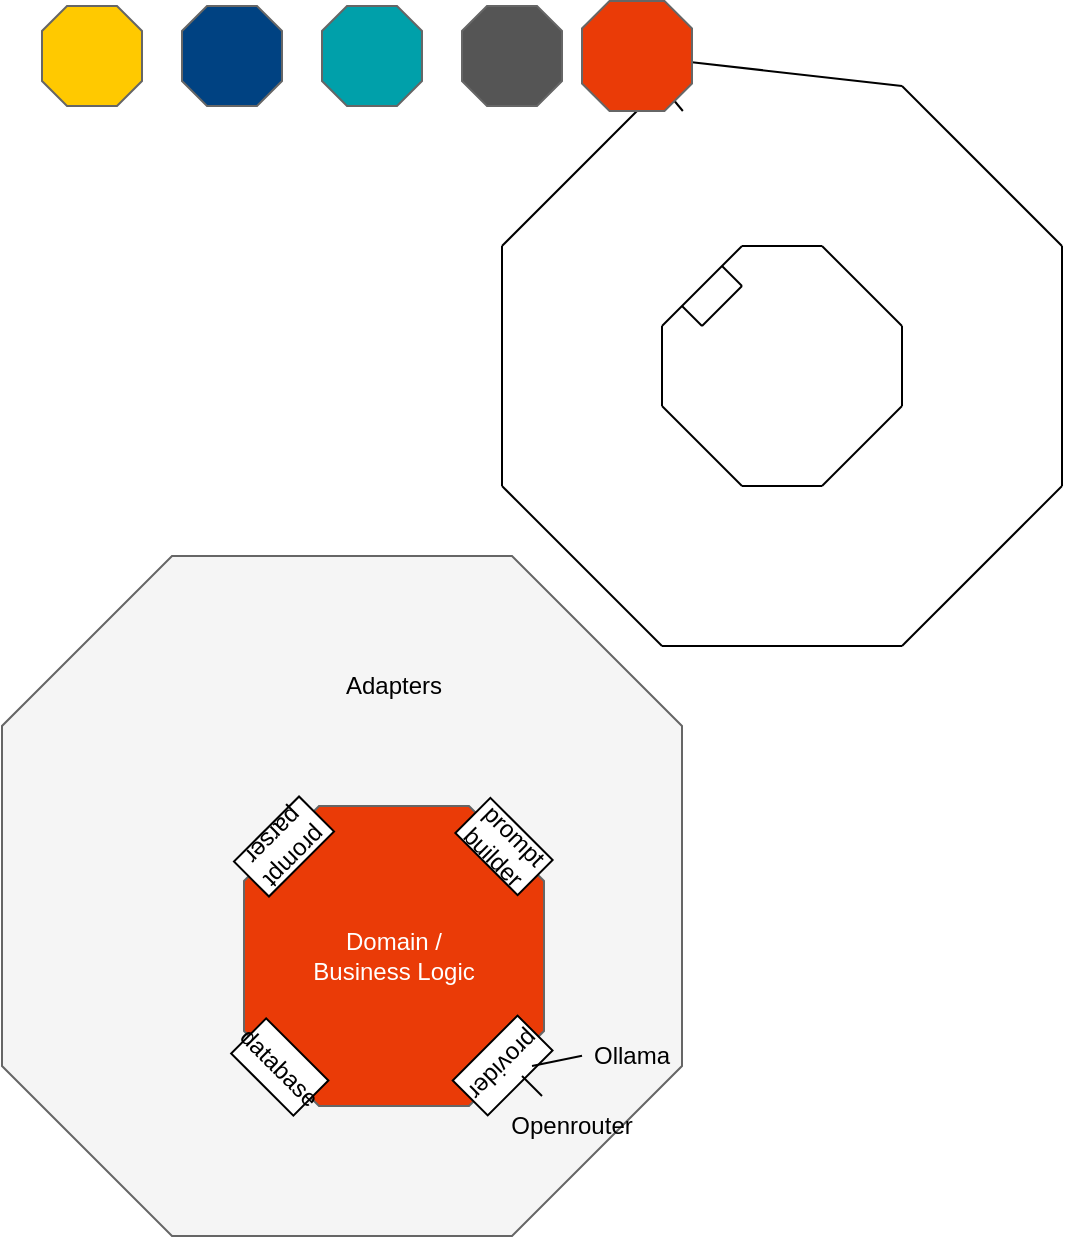 <mxfile version="28.2.5" pages="5">
  <diagram name="Page-1" id="mrwsMcigG4UdnV0Hli5Y">
    <mxGraphModel dx="1617" dy="1104" grid="1" gridSize="5" guides="1" tooltips="1" connect="1" arrows="1" fold="1" page="1" pageScale="1" pageWidth="850" pageHeight="1100" math="0" shadow="0">
      <root>
        <mxCell id="0" />
        <mxCell id="1" parent="0" />
        <mxCell id="tTUBLpu5Q46_h1g4GzpV-1" value="" style="verticalLabelPosition=bottom;verticalAlign=top;html=1;shape=mxgraph.basic.polygon;polyCoords=[[0.25,0],[0.75,0],[1,0.25],[1,0.75],[0.75,1],[0.25,1],[0,0.75],[0,0.25]];polyline=0;fillColor=#f5f5f5;fontColor=#333333;strokeColor=#666666;" vertex="1" parent="1">
          <mxGeometry x="10" y="290" width="340" height="340" as="geometry" />
        </mxCell>
        <mxCell id="tTUBLpu5Q46_h1g4GzpV-2" value="" style="verticalLabelPosition=bottom;verticalAlign=top;html=1;shape=mxgraph.basic.polygon;polyCoords=[[0.25,0],[0.75,0],[1,0.25],[1,0.75],[0.75,1],[0.25,1],[0,0.75],[0,0.25]];polyline=0;fillColor=#FFC900;fontColor=#333333;strokeColor=#666666;" vertex="1" parent="1">
          <mxGeometry x="30" y="15" width="50" height="50" as="geometry" />
        </mxCell>
        <mxCell id="tTUBLpu5Q46_h1g4GzpV-4" value="" style="verticalLabelPosition=bottom;verticalAlign=top;html=1;shape=mxgraph.basic.polygon;polyCoords=[[0.25,0],[0.75,0],[1,0.25],[1,0.75],[0.75,1],[0.25,1],[0,0.75],[0,0.25]];polyline=0;fillColor=#EA3B07;fontColor=#333333;strokeColor=#666666;" vertex="1" parent="1">
          <mxGeometry x="131" y="415" width="150" height="150" as="geometry" />
        </mxCell>
        <mxCell id="tTUBLpu5Q46_h1g4GzpV-6" value="" style="verticalLabelPosition=bottom;verticalAlign=top;html=1;shape=mxgraph.basic.polygon;polyCoords=[[0.25,0],[0.75,0],[1,0.25],[1,0.75],[0.75,1],[0.25,1],[0,0.75],[0,0.25]];polyline=0;fillColor=#004282;fontColor=#333333;strokeColor=#666666;" vertex="1" parent="1">
          <mxGeometry x="100" y="15" width="50" height="50" as="geometry" />
        </mxCell>
        <mxCell id="tTUBLpu5Q46_h1g4GzpV-7" value="" style="verticalLabelPosition=bottom;verticalAlign=top;html=1;shape=mxgraph.basic.polygon;polyCoords=[[0.25,0],[0.75,0],[1,0.25],[1,0.75],[0.75,1],[0.25,1],[0,0.75],[0,0.25]];polyline=0;fillColor=#555555;fontColor=#333333;strokeColor=#666666;" vertex="1" parent="1">
          <mxGeometry x="240" y="15" width="50" height="50" as="geometry" />
        </mxCell>
        <mxCell id="tTUBLpu5Q46_h1g4GzpV-8" value="" style="verticalLabelPosition=bottom;verticalAlign=top;html=1;shape=mxgraph.basic.polygon;polyCoords=[[0.25,0],[0.75,0],[1,0.25],[1,0.75],[0.75,1],[0.25,1],[0,0.75],[0,0.25]];polyline=0;fillColor=#00A0AA;fontColor=#333333;strokeColor=#666666;" vertex="1" parent="1">
          <mxGeometry x="170" y="15" width="50" height="50" as="geometry" />
        </mxCell>
        <mxCell id="tTUBLpu5Q46_h1g4GzpV-12" value="Adapters" style="text;html=1;align=center;verticalAlign=middle;whiteSpace=wrap;rounded=0;" vertex="1" parent="1">
          <mxGeometry x="176" y="340" width="60" height="30" as="geometry" />
        </mxCell>
        <mxCell id="tTUBLpu5Q46_h1g4GzpV-14" value="Domain /&lt;div&gt;Business Logic&lt;/div&gt;" style="text;html=1;align=center;verticalAlign=middle;whiteSpace=wrap;rounded=0;fontColor=#FFFFFF;" vertex="1" parent="1">
          <mxGeometry x="161" y="475" width="90" height="30" as="geometry" />
        </mxCell>
        <mxCell id="tTUBLpu5Q46_h1g4GzpV-16" value="prompt builder" style="rounded=0;whiteSpace=wrap;html=1;rotation=45;" vertex="1" parent="1">
          <mxGeometry x="239" y="422.88" width="44" height="24.75" as="geometry" />
        </mxCell>
        <mxCell id="tTUBLpu5Q46_h1g4GzpV-18" value="provider" style="rounded=0;whiteSpace=wrap;html=1;rotation=-225;" vertex="1" parent="1">
          <mxGeometry x="237.4" y="532.39" width="45.83" height="24.75" as="geometry" />
        </mxCell>
        <mxCell id="tTUBLpu5Q46_h1g4GzpV-24" value="" style="endArrow=none;html=1;rounded=0;" edge="1" parent="1">
          <mxGeometry width="50" height="50" relative="1" as="geometry">
            <mxPoint x="260" y="135" as="sourcePoint" />
            <mxPoint x="340" y="55" as="targetPoint" />
          </mxGeometry>
        </mxCell>
        <mxCell id="tTUBLpu5Q46_h1g4GzpV-25" value="" style="endArrow=none;html=1;rounded=0;" edge="1" parent="1" source="tTUBLpu5Q46_h1g4GzpV-95">
          <mxGeometry width="50" height="50" relative="1" as="geometry">
            <mxPoint x="340" y="55" as="sourcePoint" />
            <mxPoint x="460" y="55" as="targetPoint" />
          </mxGeometry>
        </mxCell>
        <mxCell id="tTUBLpu5Q46_h1g4GzpV-26" value="" style="endArrow=none;html=1;rounded=0;" edge="1" parent="1">
          <mxGeometry width="50" height="50" relative="1" as="geometry">
            <mxPoint x="460" y="55" as="sourcePoint" />
            <mxPoint x="540" y="135" as="targetPoint" />
          </mxGeometry>
        </mxCell>
        <mxCell id="tTUBLpu5Q46_h1g4GzpV-27" value="" style="endArrow=none;html=1;rounded=0;" edge="1" parent="1">
          <mxGeometry width="50" height="50" relative="1" as="geometry">
            <mxPoint x="540" y="135" as="sourcePoint" />
            <mxPoint x="540" y="255" as="targetPoint" />
          </mxGeometry>
        </mxCell>
        <mxCell id="tTUBLpu5Q46_h1g4GzpV-28" value="" style="endArrow=none;html=1;rounded=0;" edge="1" parent="1">
          <mxGeometry width="50" height="50" relative="1" as="geometry">
            <mxPoint x="540" y="255" as="sourcePoint" />
            <mxPoint x="460" y="335" as="targetPoint" />
          </mxGeometry>
        </mxCell>
        <mxCell id="tTUBLpu5Q46_h1g4GzpV-29" value="" style="endArrow=none;html=1;rounded=0;" edge="1" parent="1">
          <mxGeometry width="50" height="50" relative="1" as="geometry">
            <mxPoint x="460" y="335" as="sourcePoint" />
            <mxPoint x="340" y="335" as="targetPoint" />
          </mxGeometry>
        </mxCell>
        <mxCell id="tTUBLpu5Q46_h1g4GzpV-30" value="" style="endArrow=none;html=1;rounded=0;" edge="1" parent="1">
          <mxGeometry width="50" height="50" relative="1" as="geometry">
            <mxPoint x="260" y="135" as="sourcePoint" />
            <mxPoint x="260" y="255" as="targetPoint" />
          </mxGeometry>
        </mxCell>
        <mxCell id="tTUBLpu5Q46_h1g4GzpV-31" value="" style="endArrow=none;html=1;rounded=0;" edge="1" parent="1">
          <mxGeometry width="50" height="50" relative="1" as="geometry">
            <mxPoint x="260" y="255" as="sourcePoint" />
            <mxPoint x="340" y="335" as="targetPoint" />
          </mxGeometry>
        </mxCell>
        <mxCell id="tTUBLpu5Q46_h1g4GzpV-50" value="" style="endArrow=none;html=1;rounded=0;" edge="1" parent="1">
          <mxGeometry width="50" height="50" relative="1" as="geometry">
            <mxPoint x="380" y="155" as="sourcePoint" />
            <mxPoint x="370" y="145" as="targetPoint" />
          </mxGeometry>
        </mxCell>
        <mxCell id="tTUBLpu5Q46_h1g4GzpV-51" value="" style="endArrow=none;html=1;rounded=0;" edge="1" parent="1">
          <mxGeometry width="50" height="50" relative="1" as="geometry">
            <mxPoint x="360" y="175" as="sourcePoint" />
            <mxPoint x="350" y="165" as="targetPoint" />
          </mxGeometry>
        </mxCell>
        <mxCell id="tTUBLpu5Q46_h1g4GzpV-52" value="" style="endArrow=none;html=1;rounded=0;" edge="1" parent="1">
          <mxGeometry width="50" height="50" relative="1" as="geometry">
            <mxPoint x="380" y="155" as="sourcePoint" />
            <mxPoint x="360" y="175" as="targetPoint" />
          </mxGeometry>
        </mxCell>
        <mxCell id="tTUBLpu5Q46_h1g4GzpV-53" value="prompt parser" style="rounded=0;whiteSpace=wrap;html=1;rotation=-225;" vertex="1" parent="1">
          <mxGeometry x="128" y="422.88" width="46" height="24.75" as="geometry" />
        </mxCell>
        <mxCell id="tTUBLpu5Q46_h1g4GzpV-54" value="database" style="rounded=0;whiteSpace=wrap;html=1;rotation=45;" vertex="1" parent="1">
          <mxGeometry x="126.88" y="533.13" width="44" height="24.75" as="geometry" />
        </mxCell>
        <mxCell id="tTUBLpu5Q46_h1g4GzpV-58" value="" style="endArrow=none;html=1;rounded=0;entryX=0.853;entryY=0.735;entryDx=0;entryDy=0;entryPerimeter=0;" edge="1" parent="1" target="tTUBLpu5Q46_h1g4GzpV-1">
          <mxGeometry width="50" height="50" relative="1" as="geometry">
            <mxPoint x="275" y="545" as="sourcePoint" />
            <mxPoint x="342.105" y="620" as="targetPoint" />
          </mxGeometry>
        </mxCell>
        <mxCell id="tTUBLpu5Q46_h1g4GzpV-60" value="Ollama" style="text;html=1;align=center;verticalAlign=middle;whiteSpace=wrap;rounded=0;" vertex="1" parent="1">
          <mxGeometry x="295" y="525.25" width="60" height="30" as="geometry" />
        </mxCell>
        <mxCell id="tTUBLpu5Q46_h1g4GzpV-61" value="Openrouter" style="text;html=1;align=center;verticalAlign=middle;whiteSpace=wrap;rounded=0;" vertex="1" parent="1">
          <mxGeometry x="265" y="560" width="60" height="30" as="geometry" />
        </mxCell>
        <mxCell id="tTUBLpu5Q46_h1g4GzpV-62" value="" style="endArrow=none;html=1;rounded=0;" edge="1" parent="1" target="tTUBLpu5Q46_h1g4GzpV-61">
          <mxGeometry width="50" height="50" relative="1" as="geometry">
            <mxPoint x="270" y="550" as="sourcePoint" />
            <mxPoint x="295" y="545" as="targetPoint" />
          </mxGeometry>
        </mxCell>
        <mxCell id="tTUBLpu5Q46_h1g4GzpV-64" value="" style="group" vertex="1" connectable="0" parent="1">
          <mxGeometry x="340" y="135" width="120" height="120" as="geometry" />
        </mxCell>
        <mxCell id="tTUBLpu5Q46_h1g4GzpV-40" value="" style="endArrow=none;html=1;rounded=0;" edge="1" parent="tTUBLpu5Q46_h1g4GzpV-64">
          <mxGeometry width="50" height="50" relative="1" as="geometry">
            <mxPoint y="40" as="sourcePoint" />
            <mxPoint x="40" as="targetPoint" />
          </mxGeometry>
        </mxCell>
        <mxCell id="tTUBLpu5Q46_h1g4GzpV-41" value="" style="endArrow=none;html=1;rounded=0;" edge="1" parent="tTUBLpu5Q46_h1g4GzpV-64">
          <mxGeometry width="50" height="50" relative="1" as="geometry">
            <mxPoint x="40" as="sourcePoint" />
            <mxPoint x="80" as="targetPoint" />
          </mxGeometry>
        </mxCell>
        <mxCell id="tTUBLpu5Q46_h1g4GzpV-42" value="" style="endArrow=none;html=1;rounded=0;" edge="1" parent="tTUBLpu5Q46_h1g4GzpV-64">
          <mxGeometry width="50" height="50" relative="1" as="geometry">
            <mxPoint x="120" y="40" as="sourcePoint" />
            <mxPoint x="80" as="targetPoint" />
          </mxGeometry>
        </mxCell>
        <mxCell id="tTUBLpu5Q46_h1g4GzpV-43" value="" style="endArrow=none;html=1;rounded=0;" edge="1" parent="tTUBLpu5Q46_h1g4GzpV-64">
          <mxGeometry width="50" height="50" relative="1" as="geometry">
            <mxPoint x="120" y="80" as="sourcePoint" />
            <mxPoint x="120" y="40" as="targetPoint" />
          </mxGeometry>
        </mxCell>
        <mxCell id="tTUBLpu5Q46_h1g4GzpV-44" value="" style="endArrow=none;html=1;rounded=0;" edge="1" parent="tTUBLpu5Q46_h1g4GzpV-64">
          <mxGeometry width="50" height="50" relative="1" as="geometry">
            <mxPoint x="80" y="120" as="sourcePoint" />
            <mxPoint x="120" y="80" as="targetPoint" />
          </mxGeometry>
        </mxCell>
        <mxCell id="tTUBLpu5Q46_h1g4GzpV-45" value="" style="endArrow=none;html=1;rounded=0;" edge="1" parent="tTUBLpu5Q46_h1g4GzpV-64">
          <mxGeometry width="50" height="50" relative="1" as="geometry">
            <mxPoint x="40" y="120" as="sourcePoint" />
            <mxPoint x="80" y="120" as="targetPoint" />
          </mxGeometry>
        </mxCell>
        <mxCell id="tTUBLpu5Q46_h1g4GzpV-46" value="" style="endArrow=none;html=1;rounded=0;" edge="1" parent="tTUBLpu5Q46_h1g4GzpV-64">
          <mxGeometry width="50" height="50" relative="1" as="geometry">
            <mxPoint x="40" y="120" as="sourcePoint" />
            <mxPoint y="80" as="targetPoint" />
          </mxGeometry>
        </mxCell>
        <mxCell id="tTUBLpu5Q46_h1g4GzpV-47" value="" style="endArrow=none;html=1;rounded=0;" edge="1" parent="tTUBLpu5Q46_h1g4GzpV-64">
          <mxGeometry width="50" height="50" relative="1" as="geometry">
            <mxPoint y="80" as="sourcePoint" />
            <mxPoint y="40" as="targetPoint" />
          </mxGeometry>
        </mxCell>
        <mxCell id="tTUBLpu5Q46_h1g4GzpV-96" value="" style="endArrow=none;html=1;rounded=0;" edge="1" parent="1" target="tTUBLpu5Q46_h1g4GzpV-95">
          <mxGeometry width="50" height="50" relative="1" as="geometry">
            <mxPoint x="340" y="55" as="sourcePoint" />
            <mxPoint x="460" y="55" as="targetPoint" />
          </mxGeometry>
        </mxCell>
        <mxCell id="tTUBLpu5Q46_h1g4GzpV-95" value="" style="verticalLabelPosition=bottom;verticalAlign=top;html=1;shape=mxgraph.basic.polygon;polyCoords=[[0.25,0],[0.75,0],[1,0.25],[1,0.75],[0.75,1],[0.25,1],[0,0.75],[0,0.25]];polyline=0;fillColor=#EA3B07;fontColor=#333333;strokeColor=#666666;" vertex="1" parent="1">
          <mxGeometry x="300" y="12.5" width="55" height="55" as="geometry" />
        </mxCell>
      </root>
    </mxGraphModel>
  </diagram>
  <diagram id="xuNCiqvUDdU-FHyhz7wh" name="Page-2">
    <mxGraphModel dx="1427" dy="974" grid="1" gridSize="10" guides="1" tooltips="1" connect="1" arrows="1" fold="1" page="1" pageScale="1" pageWidth="827" pageHeight="1169" math="0" shadow="0">
      <root>
        <mxCell id="0" />
        <mxCell id="1" parent="0" />
        <mxCell id="exTULMX0YBd0a8S4ohYN-14" value="" style="verticalLabelPosition=bottom;verticalAlign=top;html=1;shape=mxgraph.basic.polygon;polyCoords=[[0.5,0],[0.5,0],[1,0.25],[1,0.75],[0.5,1],[0.5,1],[0,0.75],[0,0.25]];polyline=0;strokeColor=#000000;" vertex="1" parent="1">
          <mxGeometry x="71" y="242" width="685" height="685" as="geometry" />
        </mxCell>
        <mxCell id="exTULMX0YBd0a8S4ohYN-8" value="" style="verticalLabelPosition=bottom;verticalAlign=top;html=1;shape=mxgraph.basic.polygon;polyCoords=[[0.5,0],[0.5,0],[1,0.25],[1,0.75],[0.5,1],[0.5,1],[0,0.75],[0,0.25]];polyline=0;strokeColor=#000000;fillColor=#00A0AA;" vertex="1" parent="1">
          <mxGeometry x="167" y="338" width="494" height="494" as="geometry" />
        </mxCell>
        <mxCell id="exTULMX0YBd0a8S4ohYN-10" value="" style="verticalLabelPosition=bottom;verticalAlign=top;html=1;shape=mxgraph.basic.polygon;polyCoords=[[0.5,0],[0.5,0],[1,0.25],[1,0.75],[0.5,1],[0.5,1],[0,0.75],[0,0.25]];polyline=0;fontColor=#FFC900;fillColor=#FFC900;" vertex="1" parent="1">
          <mxGeometry x="294" y="465" width="240" height="240" as="geometry" />
        </mxCell>
        <mxCell id="exTULMX0YBd0a8S4ohYN-11" value="Ports" style="text;html=1;align=center;verticalAlign=middle;whiteSpace=wrap;rounded=0;fontColor=#000000;" vertex="1" parent="1">
          <mxGeometry x="384" y="400" width="60" height="30" as="geometry" />
        </mxCell>
        <mxCell id="exTULMX0YBd0a8S4ohYN-12" value="Domain&amp;nbsp;&lt;span style=&quot;background-color: transparent; color: light-dark(rgb(0, 0, 0), rgb(237, 237, 237));&quot;&gt;/&amp;nbsp;&lt;/span&gt;&lt;div&gt;&lt;span style=&quot;background-color: transparent; color: light-dark(rgb(0, 0, 0), rgb(237, 237, 237));&quot;&gt;Business Logic&lt;/span&gt;&lt;/div&gt;" style="text;html=1;align=center;verticalAlign=middle;whiteSpace=wrap;rounded=0;fontColor=#000000;" vertex="1" parent="1">
          <mxGeometry x="346" y="570" width="136" height="30" as="geometry" />
        </mxCell>
        <mxCell id="exTULMX0YBd0a8S4ohYN-15" value="&lt;font style=&quot;color: rgb(0, 0, 0);&quot;&gt;Adapters&lt;/font&gt;" style="text;html=1;align=center;verticalAlign=middle;whiteSpace=wrap;rounded=0;fontColor=#FFFFFF;" vertex="1" parent="1">
          <mxGeometry x="384" y="290" width="60" height="30" as="geometry" />
        </mxCell>
      </root>
    </mxGraphModel>
  </diagram>
  <diagram id="pYTiAeKB7axU5zvOhKpV" name="Page-3">
    <mxGraphModel dx="837" dy="571" grid="1" gridSize="1" guides="1" tooltips="1" connect="1" arrows="1" fold="1" page="1" pageScale="1" pageWidth="827" pageHeight="1169" math="0" shadow="0">
      <root>
        <mxCell id="0" />
        <mxCell id="1" parent="0" />
        <mxCell id="4ifzqvMeY-3V3xZoVs8h-2" value="" style="verticalLabelPosition=bottom;verticalAlign=top;html=1;shape=mxgraph.basic.polygon;polyCoords=[[0.5,0],[0.5,0],[1,0.25],[1,0.75],[0.5,1],[0.5,1],[0,0.75],[0,0.25]];polyline=0;" vertex="1" parent="1">
          <mxGeometry x="146" y="296" width="494" height="494" as="geometry" />
        </mxCell>
        <mxCell id="4ifzqvMeY-3V3xZoVs8h-3" value="" style="verticalLabelPosition=bottom;verticalAlign=top;html=1;shape=mxgraph.basic.polygon;polyCoords=[[0.5,0],[0.5,0],[1,0.25],[1,0.75],[0.5,1],[0.5,1],[0,0.75],[0,0.25]];polyline=0;fontColor=#FFC900;fillColor=#FFC900;direction=west;" vertex="1" parent="1">
          <mxGeometry x="273" y="423" width="240" height="240" as="geometry" />
        </mxCell>
        <mxCell id="4ifzqvMeY-3V3xZoVs8h-5" value="&lt;div&gt;&lt;span style=&quot;background-color: transparent; color: light-dark(rgb(0, 0, 0), rgb(237, 237, 237));&quot;&gt;Business Logic&lt;/span&gt;&lt;/div&gt;&lt;div&gt;&lt;span style=&quot;background-color: transparent; color: light-dark(rgb(0, 0, 0), rgb(237, 237, 237));&quot;&gt;(Domain)&lt;/span&gt;&lt;/div&gt;" style="text;html=1;align=center;verticalAlign=middle;whiteSpace=wrap;rounded=0;fontColor=#000000;" vertex="1" parent="1">
          <mxGeometry x="325" y="528" width="136" height="30" as="geometry" />
        </mxCell>
        <mxCell id="4ifzqvMeY-3V3xZoVs8h-18" value="" style="endArrow=none;html=1;rounded=0;strokeColor=#23445D;" edge="1" parent="1" source="4ifzqvMeY-3V3xZoVs8h-2">
          <mxGeometry width="50" height="50" relative="1" as="geometry">
            <mxPoint x="513" y="423" as="sourcePoint" />
            <mxPoint x="513" y="483" as="targetPoint" />
          </mxGeometry>
        </mxCell>
        <mxCell id="bRKVfK5ezpvzD1_mqaSD-1" value="" style="endArrow=none;html=1;rounded=0;strokeColor=#000000;exitX=0;exitY=0.25;exitDx=0;exitDy=0;exitPerimeter=0;entryX=1;entryY=0.75;entryDx=0;entryDy=0;entryPerimeter=0;fontColor=#000000;" edge="1" parent="1" source="4ifzqvMeY-3V3xZoVs8h-3" target="4ifzqvMeY-3V3xZoVs8h-2">
          <mxGeometry width="50" height="50" relative="1" as="geometry">
            <mxPoint x="430" y="480" as="sourcePoint" />
            <mxPoint x="480" y="430" as="targetPoint" />
          </mxGeometry>
        </mxCell>
        <mxCell id="bRKVfK5ezpvzD1_mqaSD-2" value="" style="endArrow=none;html=1;rounded=0;strokeColor=#000000;exitX=0.5;exitY=-0.001;exitDx=0;exitDy=0;exitPerimeter=0;fontColor=#000000;" edge="1" parent="1" source="4ifzqvMeY-3V3xZoVs8h-3">
          <mxGeometry width="50" height="50" relative="1" as="geometry">
            <mxPoint x="394" y="664" as="sourcePoint" />
            <mxPoint x="393" y="790" as="targetPoint" />
          </mxGeometry>
        </mxCell>
        <mxCell id="bRKVfK5ezpvzD1_mqaSD-3" value="" style="endArrow=none;html=1;rounded=0;strokeColor=#23445D;" edge="1" parent="1">
          <mxGeometry width="50" height="50" relative="1" as="geometry">
            <mxPoint x="273" y="603" as="sourcePoint" />
            <mxPoint x="146" y="667" as="targetPoint" />
          </mxGeometry>
        </mxCell>
        <mxCell id="bRKVfK5ezpvzD1_mqaSD-4" value="" style="endArrow=none;html=1;rounded=0;strokeColor=#000000;exitX=0.001;exitY=0.25;exitDx=0;exitDy=0;exitPerimeter=0;entryX=1;entryY=0.75;entryDx=0;entryDy=0;entryPerimeter=0;fontColor=#000000;" edge="1" parent="1" source="4ifzqvMeY-3V3xZoVs8h-2">
          <mxGeometry width="50" height="50" relative="1" as="geometry">
            <mxPoint x="146" y="419" as="sourcePoint" />
            <mxPoint x="273" y="483" as="targetPoint" />
          </mxGeometry>
        </mxCell>
        <mxCell id="bRKVfK5ezpvzD1_mqaSD-5" value="" style="endArrow=none;html=1;rounded=0;strokeColor=#000000;exitX=0.5;exitY=0;exitDx=0;exitDy=0;exitPerimeter=0;fontColor=#000000;entryX=0.5;entryY=1;entryDx=0;entryDy=0;entryPerimeter=0;" edge="1" parent="1" source="4ifzqvMeY-3V3xZoVs8h-2" target="4ifzqvMeY-3V3xZoVs8h-3">
          <mxGeometry width="50" height="50" relative="1" as="geometry">
            <mxPoint x="345" y="454" as="sourcePoint" />
            <mxPoint x="472" y="517" as="targetPoint" />
          </mxGeometry>
        </mxCell>
      </root>
    </mxGraphModel>
  </diagram>
  <diagram id="MPeU__HnMGmOFzz0JArY" name="Page-4">
    <mxGraphModel dx="1011" dy="690" grid="1" gridSize="5" guides="1" tooltips="1" connect="1" arrows="1" fold="1" page="1" pageScale="1" pageWidth="827" pageHeight="1169" math="0" shadow="0">
      <root>
        <mxCell id="0" />
        <mxCell id="1" parent="0" />
        <mxCell id="uoZorMngi2_lVihZUExs-26" value="" style="rounded=0;whiteSpace=wrap;html=1;fillColor=none;strokeColor=#FFFFFF;" vertex="1" parent="1">
          <mxGeometry x="155" y="435" width="520" height="300" as="geometry" />
        </mxCell>
        <mxCell id="ZDB5ST6abYgpF0WGiHJ3-3" value="" style="verticalLabelPosition=bottom;verticalAlign=top;html=1;shape=mxgraph.basic.polygon;polyCoords=[[0.5,0],[0.5,0],[1,0.25],[1,0.75],[0.5,1],[0.5,1],[0,0.75],[0,0.25]];polyline=0;fontColor=#FFC900;fillColor=#FFC900;" parent="1" vertex="1">
          <mxGeometry x="294" y="465" width="240" height="240" as="geometry" />
        </mxCell>
        <mxCell id="ZDB5ST6abYgpF0WGiHJ3-5" value="Domain&amp;nbsp;&lt;span style=&quot;background-color: transparent; color: light-dark(rgb(0, 0, 0), rgb(237, 237, 237));&quot;&gt;/&amp;nbsp;&lt;/span&gt;&lt;div&gt;&lt;span style=&quot;background-color: transparent; color: light-dark(rgb(0, 0, 0), rgb(237, 237, 237));&quot;&gt;Business Logic&lt;/span&gt;&lt;/div&gt;" style="text;html=1;align=center;verticalAlign=middle;whiteSpace=wrap;rounded=0;fontColor=#000000;" parent="1" vertex="1">
          <mxGeometry x="346" y="570" width="136" height="30" as="geometry" />
        </mxCell>
        <mxCell id="uoZorMngi2_lVihZUExs-19" style="edgeStyle=orthogonalEdgeStyle;rounded=0;orthogonalLoop=1;jettySize=auto;html=1;exitX=0.5;exitY=0;exitDx=0;exitDy=0;entryX=0;entryY=0.5;entryDx=0;entryDy=0;" edge="1" parent="1" source="JF1EET6BQSxAqxKnJg1M-1" target="uoZorMngi2_lVihZUExs-17">
          <mxGeometry relative="1" as="geometry" />
        </mxCell>
        <mxCell id="JF1EET6BQSxAqxKnJg1M-1" value="port" style="ellipse;whiteSpace=wrap;html=1;aspect=fixed;" vertex="1" parent="1">
          <mxGeometry x="460" y="480" width="30" height="30" as="geometry" />
        </mxCell>
        <mxCell id="JF1EET6BQSxAqxKnJg1M-2" value="port" style="ellipse;whiteSpace=wrap;html=1;aspect=fixed;" vertex="1" parent="1">
          <mxGeometry x="335" y="480" width="30" height="30" as="geometry" />
        </mxCell>
        <mxCell id="jJhSzp8mmoMTUDbNGnsp-5" style="edgeStyle=orthogonalEdgeStyle;rounded=0;orthogonalLoop=1;jettySize=auto;html=1;exitX=0.5;exitY=1;exitDx=0;exitDy=0;entryX=0;entryY=0.5;entryDx=0;entryDy=0;" edge="1" parent="1" source="JF1EET6BQSxAqxKnJg1M-4" target="jJhSzp8mmoMTUDbNGnsp-3">
          <mxGeometry relative="1" as="geometry" />
        </mxCell>
        <mxCell id="JF1EET6BQSxAqxKnJg1M-4" value="port" style="ellipse;whiteSpace=wrap;html=1;aspect=fixed;" vertex="1" parent="1">
          <mxGeometry x="460" y="660" width="30" height="30" as="geometry" />
        </mxCell>
        <mxCell id="uoZorMngi2_lVihZUExs-20" style="edgeStyle=orthogonalEdgeStyle;rounded=0;orthogonalLoop=1;jettySize=auto;html=1;exitX=1;exitY=0.5;exitDx=0;exitDy=0;entryX=0;entryY=0.5;entryDx=0;entryDy=0;" edge="1" parent="1" source="JF1EET6BQSxAqxKnJg1M-5" target="jJhSzp8mmoMTUDbNGnsp-1">
          <mxGeometry relative="1" as="geometry" />
        </mxCell>
        <mxCell id="JF1EET6BQSxAqxKnJg1M-5" value="port" style="ellipse;whiteSpace=wrap;html=1;aspect=fixed;" vertex="1" parent="1">
          <mxGeometry x="518" y="570" width="30" height="30" as="geometry" />
        </mxCell>
        <mxCell id="uoZorMngi2_lVihZUExs-25" value="" style="edgeStyle=orthogonalEdgeStyle;rounded=0;orthogonalLoop=1;jettySize=auto;html=1;exitX=1;exitY=0.5;exitDx=0;exitDy=0;entryX=0.5;entryY=0;entryDx=0;entryDy=0;" edge="1" parent="1" source="JF1EET6BQSxAqxKnJg1M-6" target="JF1EET6BQSxAqxKnJg1M-2">
          <mxGeometry relative="1" as="geometry" />
        </mxCell>
        <mxCell id="JF1EET6BQSxAqxKnJg1M-6" value="cli flags" style="rounded=0;whiteSpace=wrap;html=1;fillColor=#00A0AA;strokeColor=#00A0AA;fontColor=#FFFFFF;" vertex="1" parent="1">
          <mxGeometry x="230" y="442.5" width="85" height="35" as="geometry" />
        </mxCell>
        <mxCell id="jJhSzp8mmoMTUDbNGnsp-1" value="response parser" style="rounded=0;whiteSpace=wrap;html=1;fillColor=#004282;strokeColor=#004282;fontColor=#FFFFFF;" vertex="1" parent="1">
          <mxGeometry x="580" y="567" width="85" height="35" as="geometry" />
        </mxCell>
        <mxCell id="jJhSzp8mmoMTUDbNGnsp-3" value="persistence" style="rounded=0;whiteSpace=wrap;html=1;fillColor=#004282;strokeColor=#004282;fontColor=#FFFFFF;" vertex="1" parent="1">
          <mxGeometry x="518" y="692" width="85" height="35" as="geometry" />
        </mxCell>
        <mxCell id="uoZorMngi2_lVihZUExs-14" value="" style="ellipse;whiteSpace=wrap;html=1;align=center;aspect=fixed;fillColor=none;strokeColor=none;resizable=0;perimeter=centerPerimeter;rotatable=0;allowArrows=0;points=[];outlineConnect=1;flipV=1;" vertex="1" parent="1">
          <mxGeometry x="560" y="455" width="10" height="10" as="geometry" />
        </mxCell>
        <mxCell id="uoZorMngi2_lVihZUExs-17" value="provider" style="rounded=0;whiteSpace=wrap;html=1;fillColor=#004282;strokeColor=#FFFFFF;fontColor=#FFFFFF;" vertex="1" parent="1">
          <mxGeometry x="520" y="442" width="85" height="35" as="geometry" />
        </mxCell>
        <mxCell id="uoZorMngi2_lVihZUExs-22" value="port" style="ellipse;whiteSpace=wrap;html=1;aspect=fixed;" vertex="1" parent="1">
          <mxGeometry x="280" y="570" width="30" height="30" as="geometry" />
        </mxCell>
        <mxCell id="uoZorMngi2_lVihZUExs-24" style="edgeStyle=orthogonalEdgeStyle;rounded=0;orthogonalLoop=1;jettySize=auto;html=1;exitX=1;exitY=0.5;exitDx=0;exitDy=0;entryX=0;entryY=0.5;entryDx=0;entryDy=0;" edge="1" parent="1" source="uoZorMngi2_lVihZUExs-23" target="uoZorMngi2_lVihZUExs-22">
          <mxGeometry relative="1" as="geometry" />
        </mxCell>
        <mxCell id="uoZorMngi2_lVihZUExs-23" value="config loader" style="rounded=0;whiteSpace=wrap;html=1;fillColor=#00A0AA;strokeColor=#00A0AA;fontColor=#FFFFFF;" vertex="1" parent="1">
          <mxGeometry x="165" y="567" width="85" height="35" as="geometry" />
        </mxCell>
      </root>
    </mxGraphModel>
  </diagram>
  <diagram id="51Xr2jKu9a-fXD80jc8W" name="Page-5">
    <mxGraphModel dx="693" dy="473" grid="1" gridSize="10" guides="1" tooltips="1" connect="1" arrows="1" fold="1" page="1" pageScale="1" pageWidth="827" pageHeight="1169" math="0" shadow="0">
      <root>
        <mxCell id="0" />
        <mxCell id="1" parent="0" />
        <mxCell id="pFERfy3LFNNDizXtLjQf-2" value="" style="verticalLabelPosition=bottom;verticalAlign=top;html=1;shape=mxgraph.basic.polygon;polyCoords=[[0.25,0],[0.75,0],[1,0.5],[1,0.5],[0.75,1],[0.25,1],[0,0.5],[0,0.5]];polyline=0;" vertex="1" parent="1">
          <mxGeometry x="400" y="360" width="140" height="120" as="geometry" />
        </mxCell>
      </root>
    </mxGraphModel>
  </diagram>
</mxfile>
